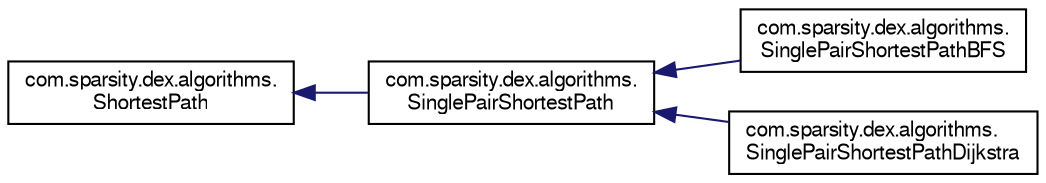 digraph "Graphical Class Hierarchy"
{
  edge [fontname="FreeSans",fontsize="10",labelfontname="FreeSans",labelfontsize="10"];
  node [fontname="FreeSans",fontsize="10",shape=record];
  rankdir="LR";
  Node1 [label="com.sparsity.dex.algorithms.\lShortestPath",height=0.2,width=0.4,color="black", fillcolor="white", style="filled",URL="$classcom_1_1sparsity_1_1dex_1_1algorithms_1_1ShortestPath.html",tooltip="ShortestPath class."];
  Node1 -> Node2 [dir="back",color="midnightblue",fontsize="10",style="solid",fontname="FreeSans"];
  Node2 [label="com.sparsity.dex.algorithms.\lSinglePairShortestPath",height=0.2,width=0.4,color="black", fillcolor="white", style="filled",URL="$classcom_1_1sparsity_1_1dex_1_1algorithms_1_1SinglePairShortestPath.html",tooltip="SinglePairShortestPath class."];
  Node2 -> Node3 [dir="back",color="midnightblue",fontsize="10",style="solid",fontname="FreeSans"];
  Node3 [label="com.sparsity.dex.algorithms.\lSinglePairShortestPathBFS",height=0.2,width=0.4,color="black", fillcolor="white", style="filled",URL="$classcom_1_1sparsity_1_1dex_1_1algorithms_1_1SinglePairShortestPathBFS.html",tooltip="SinglePairShortestPathBFS class."];
  Node2 -> Node4 [dir="back",color="midnightblue",fontsize="10",style="solid",fontname="FreeSans"];
  Node4 [label="com.sparsity.dex.algorithms.\lSinglePairShortestPathDijkstra",height=0.2,width=0.4,color="black", fillcolor="white", style="filled",URL="$classcom_1_1sparsity_1_1dex_1_1algorithms_1_1SinglePairShortestPathDijkstra.html",tooltip="SinglePairShortestPathDijkstra class."];
}
